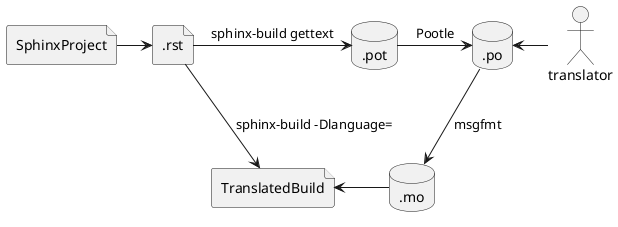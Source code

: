 @startuml
file "SphinxProject"
file ".rst"
database ".pot"
database ".po"
database ".mo"
actor translator
file TranslatedBuild
translator -l-> .po
SphinxProject -r-> .rst
.rst -r-> .pot : sphinx-build gettext
.pot -r-> .po : Pootle
.po -d-> .mo : msgfmt
.mo -l-> TranslatedBuild
.rst -d-> TranslatedBuild : "sphinx-build -Dlanguage="
@enduml
